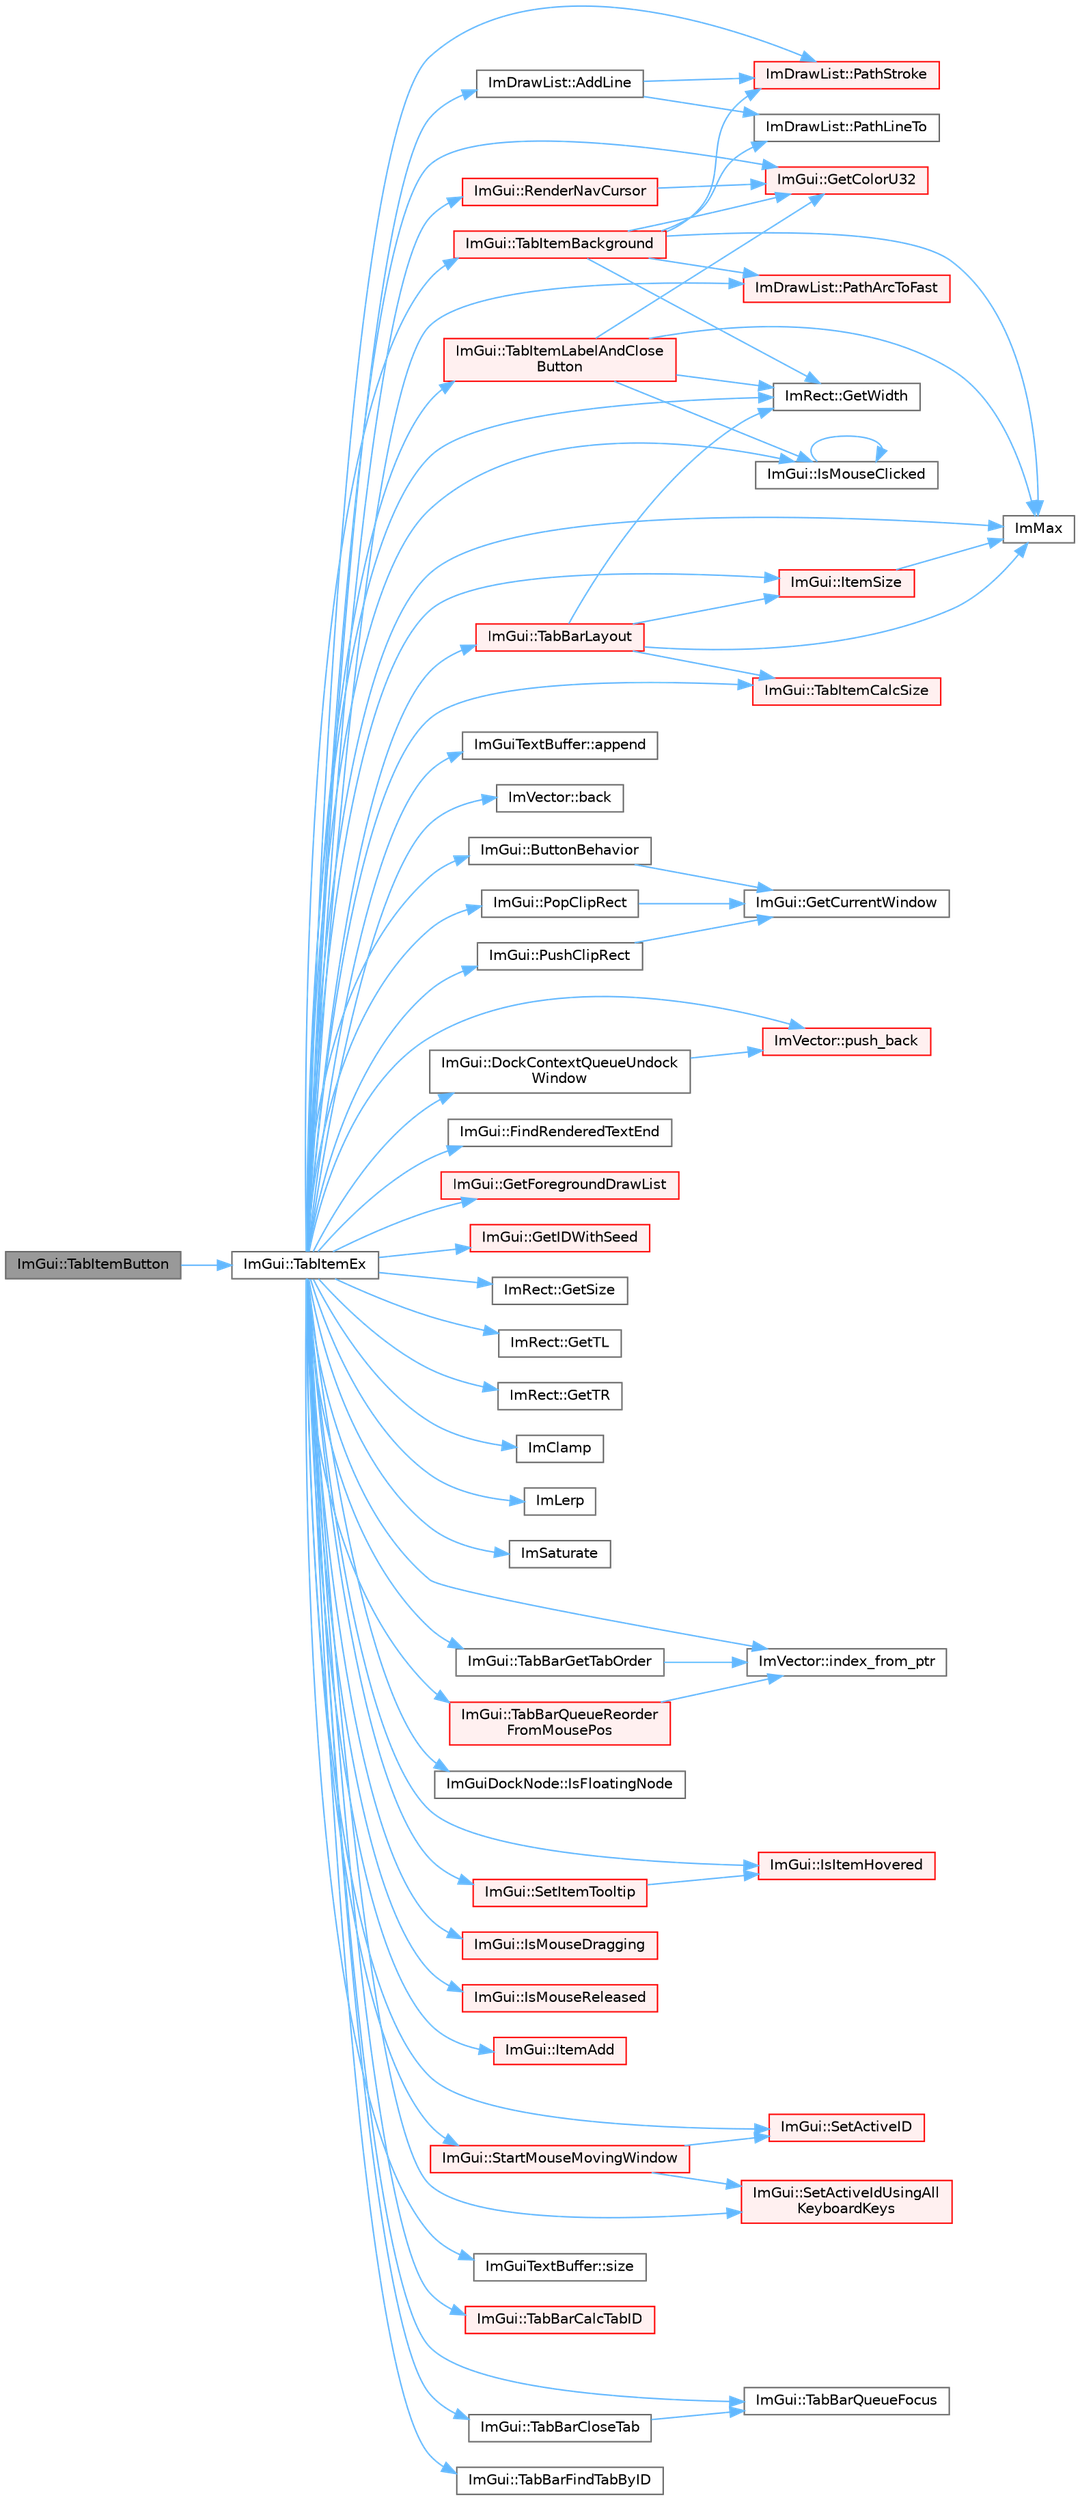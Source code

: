 digraph "ImGui::TabItemButton"
{
 // LATEX_PDF_SIZE
  bgcolor="transparent";
  edge [fontname=Helvetica,fontsize=10,labelfontname=Helvetica,labelfontsize=10];
  node [fontname=Helvetica,fontsize=10,shape=box,height=0.2,width=0.4];
  rankdir="LR";
  Node1 [id="Node000001",label="ImGui::TabItemButton",height=0.2,width=0.4,color="gray40", fillcolor="grey60", style="filled", fontcolor="black",tooltip=" "];
  Node1 -> Node2 [id="edge1_Node000001_Node000002",color="steelblue1",style="solid",tooltip=" "];
  Node2 [id="Node000002",label="ImGui::TabItemEx",height=0.2,width=0.4,color="grey40", fillcolor="white", style="filled",URL="$namespace_im_gui.html#a4e0986fc689e7855cd9a9099dc87dac5",tooltip=" "];
  Node2 -> Node3 [id="edge2_Node000002_Node000003",color="steelblue1",style="solid",tooltip=" "];
  Node3 [id="Node000003",label="ImDrawList::AddLine",height=0.2,width=0.4,color="grey40", fillcolor="white", style="filled",URL="$struct_im_draw_list.html#aa21e5a1c6e00239581f97d344fc0db61",tooltip=" "];
  Node3 -> Node4 [id="edge3_Node000003_Node000004",color="steelblue1",style="solid",tooltip=" "];
  Node4 [id="Node000004",label="ImDrawList::PathLineTo",height=0.2,width=0.4,color="grey40", fillcolor="white", style="filled",URL="$struct_im_draw_list.html#a828d944325ed58d8b57abd3647bffaaf",tooltip=" "];
  Node3 -> Node5 [id="edge4_Node000003_Node000005",color="steelblue1",style="solid",tooltip=" "];
  Node5 [id="Node000005",label="ImDrawList::PathStroke",height=0.2,width=0.4,color="red", fillcolor="#FFF0F0", style="filled",URL="$struct_im_draw_list.html#a60bf9040ef3d09b39c4ba8f5a2a68ae9",tooltip=" "];
  Node2 -> Node11 [id="edge5_Node000002_Node000011",color="steelblue1",style="solid",tooltip=" "];
  Node11 [id="Node000011",label="ImGuiTextBuffer::append",height=0.2,width=0.4,color="grey40", fillcolor="white", style="filled",URL="$struct_im_gui_text_buffer.html#a9101840866a9e5408ea1e25a779a40dc",tooltip=" "];
  Node2 -> Node12 [id="edge6_Node000002_Node000012",color="steelblue1",style="solid",tooltip=" "];
  Node12 [id="Node000012",label="ImVector::back",height=0.2,width=0.4,color="grey40", fillcolor="white", style="filled",URL="$struct_im_vector.html#a2d80e87e81b1b01143c8d8be93e6fde1",tooltip=" "];
  Node2 -> Node13 [id="edge7_Node000002_Node000013",color="steelblue1",style="solid",tooltip=" "];
  Node13 [id="Node000013",label="ImGui::ButtonBehavior",height=0.2,width=0.4,color="grey40", fillcolor="white", style="filled",URL="$namespace_im_gui.html#a65a4f18b1bc8ce0f351687922089f374",tooltip=" "];
  Node13 -> Node14 [id="edge8_Node000013_Node000014",color="steelblue1",style="solid",tooltip=" "];
  Node14 [id="Node000014",label="ImGui::GetCurrentWindow",height=0.2,width=0.4,color="grey40", fillcolor="white", style="filled",URL="$namespace_im_gui.html#ac452417b5004ca16a814a72cff153526",tooltip=" "];
  Node2 -> Node15 [id="edge9_Node000002_Node000015",color="steelblue1",style="solid",tooltip=" "];
  Node15 [id="Node000015",label="ImGui::DockContextQueueUndock\lWindow",height=0.2,width=0.4,color="grey40", fillcolor="white", style="filled",URL="$namespace_im_gui.html#ab69e2b00a8f62bbb626b5dbbb0ecaa46",tooltip=" "];
  Node15 -> Node16 [id="edge10_Node000015_Node000016",color="steelblue1",style="solid",tooltip=" "];
  Node16 [id="Node000016",label="ImVector::push_back",height=0.2,width=0.4,color="red", fillcolor="#FFF0F0", style="filled",URL="$struct_im_vector.html#aab5df48e0711a48bd12f3206e08c4108",tooltip=" "];
  Node2 -> Node19 [id="edge11_Node000002_Node000019",color="steelblue1",style="solid",tooltip=" "];
  Node19 [id="Node000019",label="ImGui::FindRenderedTextEnd",height=0.2,width=0.4,color="grey40", fillcolor="white", style="filled",URL="$namespace_im_gui.html#a7671e1dbc803a31b06081b52a771d83f",tooltip=" "];
  Node2 -> Node20 [id="edge12_Node000002_Node000020",color="steelblue1",style="solid",tooltip=" "];
  Node20 [id="Node000020",label="ImGui::GetColorU32",height=0.2,width=0.4,color="red", fillcolor="#FFF0F0", style="filled",URL="$namespace_im_gui.html#a0de2d9bd347d9866511eb8d014e62556",tooltip=" "];
  Node2 -> Node22 [id="edge13_Node000002_Node000022",color="steelblue1",style="solid",tooltip=" "];
  Node22 [id="Node000022",label="ImGui::GetForegroundDrawList",height=0.2,width=0.4,color="red", fillcolor="#FFF0F0", style="filled",URL="$namespace_im_gui.html#a77e1a981b472415e6613a2bd0966d817",tooltip=" "];
  Node2 -> Node29 [id="edge14_Node000002_Node000029",color="steelblue1",style="solid",tooltip=" "];
  Node29 [id="Node000029",label="ImGui::GetIDWithSeed",height=0.2,width=0.4,color="red", fillcolor="#FFF0F0", style="filled",URL="$namespace_im_gui.html#ab3bf101308fe641abc549bda537158f5",tooltip=" "];
  Node2 -> Node34 [id="edge15_Node000002_Node000034",color="steelblue1",style="solid",tooltip=" "];
  Node34 [id="Node000034",label="ImRect::GetSize",height=0.2,width=0.4,color="grey40", fillcolor="white", style="filled",URL="$struct_im_rect.html#ae459d9c50003058cfb34519a571aaf33",tooltip=" "];
  Node2 -> Node35 [id="edge16_Node000002_Node000035",color="steelblue1",style="solid",tooltip=" "];
  Node35 [id="Node000035",label="ImRect::GetTL",height=0.2,width=0.4,color="grey40", fillcolor="white", style="filled",URL="$struct_im_rect.html#a1d4d972329722b51dca4499cb5931b4b",tooltip=" "];
  Node2 -> Node36 [id="edge17_Node000002_Node000036",color="steelblue1",style="solid",tooltip=" "];
  Node36 [id="Node000036",label="ImRect::GetTR",height=0.2,width=0.4,color="grey40", fillcolor="white", style="filled",URL="$struct_im_rect.html#acae90248a96be4acf1524071fca1c3f3",tooltip=" "];
  Node2 -> Node37 [id="edge18_Node000002_Node000037",color="steelblue1",style="solid",tooltip=" "];
  Node37 [id="Node000037",label="ImRect::GetWidth",height=0.2,width=0.4,color="grey40", fillcolor="white", style="filled",URL="$struct_im_rect.html#afa75cb8491f20901c96166d17dcddac4",tooltip=" "];
  Node2 -> Node38 [id="edge19_Node000002_Node000038",color="steelblue1",style="solid",tooltip=" "];
  Node38 [id="Node000038",label="ImClamp",height=0.2,width=0.4,color="grey40", fillcolor="white", style="filled",URL="$imgui__internal_8h.html#a6e61ede308bfd68c7434e17905a29fc8",tooltip=" "];
  Node2 -> Node39 [id="edge20_Node000002_Node000039",color="steelblue1",style="solid",tooltip=" "];
  Node39 [id="Node000039",label="ImLerp",height=0.2,width=0.4,color="grey40", fillcolor="white", style="filled",URL="$imgui__internal_8h.html#a1d7813429922346e44eebd82d13f777c",tooltip=" "];
  Node2 -> Node7 [id="edge21_Node000002_Node000007",color="steelblue1",style="solid",tooltip=" "];
  Node7 [id="Node000007",label="ImMax",height=0.2,width=0.4,color="grey40", fillcolor="white", style="filled",URL="$imgui__internal_8h.html#a7667efd95147d0422f140917c71a9226",tooltip=" "];
  Node2 -> Node40 [id="edge22_Node000002_Node000040",color="steelblue1",style="solid",tooltip=" "];
  Node40 [id="Node000040",label="ImSaturate",height=0.2,width=0.4,color="grey40", fillcolor="white", style="filled",URL="$imgui__internal_8h.html#acab424daf09fa4cb151b56403d8afcae",tooltip=" "];
  Node2 -> Node41 [id="edge23_Node000002_Node000041",color="steelblue1",style="solid",tooltip=" "];
  Node41 [id="Node000041",label="ImVector::index_from_ptr",height=0.2,width=0.4,color="grey40", fillcolor="white", style="filled",URL="$struct_im_vector.html#a3fd48379f807eeb01fb9da39afa30dc7",tooltip=" "];
  Node2 -> Node42 [id="edge24_Node000002_Node000042",color="steelblue1",style="solid",tooltip=" "];
  Node42 [id="Node000042",label="ImGuiDockNode::IsFloatingNode",height=0.2,width=0.4,color="grey40", fillcolor="white", style="filled",URL="$struct_im_gui_dock_node.html#a65218fbb8d4629246096dd8fe5d1f219",tooltip=" "];
  Node2 -> Node43 [id="edge25_Node000002_Node000043",color="steelblue1",style="solid",tooltip=" "];
  Node43 [id="Node000043",label="ImGui::IsItemHovered",height=0.2,width=0.4,color="red", fillcolor="#FFF0F0", style="filled",URL="$namespace_im_gui.html#ac9a400eff3a9561d95e80486c52a660b",tooltip=" "];
  Node2 -> Node49 [id="edge26_Node000002_Node000049",color="steelblue1",style="solid",tooltip=" "];
  Node49 [id="Node000049",label="ImGui::IsMouseClicked",height=0.2,width=0.4,color="grey40", fillcolor="white", style="filled",URL="$namespace_im_gui.html#a2d430db9485d0b3d86d51d5436225495",tooltip=" "];
  Node49 -> Node49 [id="edge27_Node000049_Node000049",color="steelblue1",style="solid",tooltip=" "];
  Node2 -> Node50 [id="edge28_Node000002_Node000050",color="steelblue1",style="solid",tooltip=" "];
  Node50 [id="Node000050",label="ImGui::IsMouseDragging",height=0.2,width=0.4,color="red", fillcolor="#FFF0F0", style="filled",URL="$namespace_im_gui.html#a0fc57160c83b9f2707fa762f8ac2f8ba",tooltip=" "];
  Node2 -> Node52 [id="edge29_Node000002_Node000052",color="steelblue1",style="solid",tooltip=" "];
  Node52 [id="Node000052",label="ImGui::IsMouseReleased",height=0.2,width=0.4,color="red", fillcolor="#FFF0F0", style="filled",URL="$namespace_im_gui.html#ae53a0c1818d2804e3b1331f0c1777434",tooltip=" "];
  Node2 -> Node61 [id="edge30_Node000002_Node000061",color="steelblue1",style="solid",tooltip=" "];
  Node61 [id="Node000061",label="ImGui::ItemAdd",height=0.2,width=0.4,color="red", fillcolor="#FFF0F0", style="filled",URL="$namespace_im_gui.html#a0c2ccafc8d403c02a6590ac21157b9ac",tooltip=" "];
  Node2 -> Node105 [id="edge31_Node000002_Node000105",color="steelblue1",style="solid",tooltip=" "];
  Node105 [id="Node000105",label="ImGui::ItemSize",height=0.2,width=0.4,color="red", fillcolor="#FFF0F0", style="filled",URL="$namespace_im_gui.html#a4b5818a652d943ea54e0cec9fb3943d7",tooltip=" "];
  Node105 -> Node7 [id="edge32_Node000105_Node000007",color="steelblue1",style="solid",tooltip=" "];
  Node2 -> Node67 [id="edge33_Node000002_Node000067",color="steelblue1",style="solid",tooltip=" "];
  Node67 [id="Node000067",label="ImDrawList::PathArcToFast",height=0.2,width=0.4,color="red", fillcolor="#FFF0F0", style="filled",URL="$struct_im_draw_list.html#a6d307c6de1a6522e76fa410e8fe96fcc",tooltip=" "];
  Node2 -> Node5 [id="edge34_Node000002_Node000005",color="steelblue1",style="solid",tooltip=" "];
  Node2 -> Node107 [id="edge35_Node000002_Node000107",color="steelblue1",style="solid",tooltip=" "];
  Node107 [id="Node000107",label="ImGui::PopClipRect",height=0.2,width=0.4,color="grey40", fillcolor="white", style="filled",URL="$namespace_im_gui.html#aef1c8a6e5a3c70cb10d03d2a2a66dfd8",tooltip=" "];
  Node107 -> Node14 [id="edge36_Node000107_Node000014",color="steelblue1",style="solid",tooltip=" "];
  Node2 -> Node16 [id="edge37_Node000002_Node000016",color="steelblue1",style="solid",tooltip=" "];
  Node2 -> Node108 [id="edge38_Node000002_Node000108",color="steelblue1",style="solid",tooltip=" "];
  Node108 [id="Node000108",label="ImGui::PushClipRect",height=0.2,width=0.4,color="grey40", fillcolor="white", style="filled",URL="$namespace_im_gui.html#a11c8bd8676e1281e15b24c9615b6904a",tooltip=" "];
  Node108 -> Node14 [id="edge39_Node000108_Node000014",color="steelblue1",style="solid",tooltip=" "];
  Node2 -> Node109 [id="edge40_Node000002_Node000109",color="steelblue1",style="solid",tooltip=" "];
  Node109 [id="Node000109",label="ImGui::RenderNavCursor",height=0.2,width=0.4,color="red", fillcolor="#FFF0F0", style="filled",URL="$namespace_im_gui.html#a2722dcfe26c7f6e8cd522102ef5b7df2",tooltip=" "];
  Node109 -> Node20 [id="edge41_Node000109_Node000020",color="steelblue1",style="solid",tooltip=" "];
  Node2 -> Node111 [id="edge42_Node000002_Node000111",color="steelblue1",style="solid",tooltip=" "];
  Node111 [id="Node000111",label="ImGui::SetActiveID",height=0.2,width=0.4,color="red", fillcolor="#FFF0F0", style="filled",URL="$namespace_im_gui.html#a27b8ace13a8c421ee8405f0cbebe4ead",tooltip=" "];
  Node2 -> Node113 [id="edge43_Node000002_Node000113",color="steelblue1",style="solid",tooltip=" "];
  Node113 [id="Node000113",label="ImGui::SetActiveIdUsingAll\lKeyboardKeys",height=0.2,width=0.4,color="red", fillcolor="#FFF0F0", style="filled",URL="$namespace_im_gui.html#a5e5b2b1969b119d6932116f28fbd4d53",tooltip=" "];
  Node2 -> Node115 [id="edge44_Node000002_Node000115",color="steelblue1",style="solid",tooltip=" "];
  Node115 [id="Node000115",label="ImGui::SetItemTooltip",height=0.2,width=0.4,color="red", fillcolor="#FFF0F0", style="filled",URL="$namespace_im_gui.html#a3685a04624f724222fa78824de3a1c63",tooltip=" "];
  Node115 -> Node43 [id="edge45_Node000115_Node000043",color="steelblue1",style="solid",tooltip=" "];
  Node2 -> Node522 [id="edge46_Node000002_Node000522",color="steelblue1",style="solid",tooltip=" "];
  Node522 [id="Node000522",label="ImGuiTextBuffer::size",height=0.2,width=0.4,color="grey40", fillcolor="white", style="filled",URL="$struct_im_gui_text_buffer.html#a2811fcd43e0224eb3bd0f3464b634289",tooltip=" "];
  Node2 -> Node496 [id="edge47_Node000002_Node000496",color="steelblue1",style="solid",tooltip=" "];
  Node496 [id="Node000496",label="ImGui::StartMouseMovingWindow",height=0.2,width=0.4,color="red", fillcolor="#FFF0F0", style="filled",URL="$namespace_im_gui.html#afd03199380411a711c74893434d91258",tooltip=" "];
  Node496 -> Node111 [id="edge48_Node000496_Node000111",color="steelblue1",style="solid",tooltip=" "];
  Node496 -> Node113 [id="edge49_Node000496_Node000113",color="steelblue1",style="solid",tooltip=" "];
  Node2 -> Node523 [id="edge50_Node000002_Node000523",color="steelblue1",style="solid",tooltip=" "];
  Node523 [id="Node000523",label="ImGui::TabBarCalcTabID",height=0.2,width=0.4,color="red", fillcolor="#FFF0F0", style="filled",URL="$namespace_im_gui.html#a2519d160c1656bd613cc93fe05ed83c1",tooltip=" "];
  Node2 -> Node524 [id="edge51_Node000002_Node000524",color="steelblue1",style="solid",tooltip=" "];
  Node524 [id="Node000524",label="ImGui::TabBarCloseTab",height=0.2,width=0.4,color="grey40", fillcolor="white", style="filled",URL="$namespace_im_gui.html#ac2d6de29959e0be692d15e4cefce5929",tooltip=" "];
  Node524 -> Node525 [id="edge52_Node000524_Node000525",color="steelblue1",style="solid",tooltip=" "];
  Node525 [id="Node000525",label="ImGui::TabBarQueueFocus",height=0.2,width=0.4,color="grey40", fillcolor="white", style="filled",URL="$namespace_im_gui.html#a6808a631d32de769e33eaac85ff3d85c",tooltip=" "];
  Node2 -> Node227 [id="edge53_Node000002_Node000227",color="steelblue1",style="solid",tooltip=" "];
  Node227 [id="Node000227",label="ImGui::TabBarFindTabByID",height=0.2,width=0.4,color="grey40", fillcolor="white", style="filled",URL="$namespace_im_gui.html#a892525a74a6206eabbeb851071b3119a",tooltip=" "];
  Node2 -> Node228 [id="edge54_Node000002_Node000228",color="steelblue1",style="solid",tooltip=" "];
  Node228 [id="Node000228",label="ImGui::TabBarGetTabOrder",height=0.2,width=0.4,color="grey40", fillcolor="white", style="filled",URL="$namespace_im_gui.html#ab09f008d445dd058ed21cf46041ce9bd",tooltip=" "];
  Node228 -> Node41 [id="edge55_Node000228_Node000041",color="steelblue1",style="solid",tooltip=" "];
  Node2 -> Node217 [id="edge56_Node000002_Node000217",color="steelblue1",style="solid",tooltip=" "];
  Node217 [id="Node000217",label="ImGui::TabBarLayout",height=0.2,width=0.4,color="red", fillcolor="#FFF0F0", style="filled",URL="$namespace_im_gui.html#a1526bb8d42b3fa38e1c702500d1ff601",tooltip=" "];
  Node217 -> Node37 [id="edge57_Node000217_Node000037",color="steelblue1",style="solid",tooltip=" "];
  Node217 -> Node7 [id="edge58_Node000217_Node000007",color="steelblue1",style="solid",tooltip=" "];
  Node217 -> Node105 [id="edge59_Node000217_Node000105",color="steelblue1",style="solid",tooltip=" "];
  Node217 -> Node302 [id="edge60_Node000217_Node000302",color="steelblue1",style="solid",tooltip=" "];
  Node302 [id="Node000302",label="ImGui::TabItemCalcSize",height=0.2,width=0.4,color="red", fillcolor="#FFF0F0", style="filled",URL="$namespace_im_gui.html#aa6e4bacb44f42ff99c11420d099b1dc2",tooltip=" "];
  Node2 -> Node525 [id="edge61_Node000002_Node000525",color="steelblue1",style="solid",tooltip=" "];
  Node2 -> Node526 [id="edge62_Node000002_Node000526",color="steelblue1",style="solid",tooltip=" "];
  Node526 [id="Node000526",label="ImGui::TabBarQueueReorder\lFromMousePos",height=0.2,width=0.4,color="red", fillcolor="#FFF0F0", style="filled",URL="$namespace_im_gui.html#a71f399cebfd6cf108c545cc691d77248",tooltip=" "];
  Node526 -> Node41 [id="edge63_Node000526_Node000041",color="steelblue1",style="solid",tooltip=" "];
  Node2 -> Node395 [id="edge64_Node000002_Node000395",color="steelblue1",style="solid",tooltip=" "];
  Node395 [id="Node000395",label="ImGui::TabItemBackground",height=0.2,width=0.4,color="red", fillcolor="#FFF0F0", style="filled",URL="$namespace_im_gui.html#a87fc45357f733cb2a378e098d2855243",tooltip=" "];
  Node395 -> Node20 [id="edge65_Node000395_Node000020",color="steelblue1",style="solid",tooltip=" "];
  Node395 -> Node37 [id="edge66_Node000395_Node000037",color="steelblue1",style="solid",tooltip=" "];
  Node395 -> Node7 [id="edge67_Node000395_Node000007",color="steelblue1",style="solid",tooltip=" "];
  Node395 -> Node67 [id="edge68_Node000395_Node000067",color="steelblue1",style="solid",tooltip=" "];
  Node395 -> Node4 [id="edge69_Node000395_Node000004",color="steelblue1",style="solid",tooltip=" "];
  Node395 -> Node5 [id="edge70_Node000395_Node000005",color="steelblue1",style="solid",tooltip=" "];
  Node2 -> Node302 [id="edge71_Node000002_Node000302",color="steelblue1",style="solid",tooltip=" "];
  Node2 -> Node396 [id="edge72_Node000002_Node000396",color="steelblue1",style="solid",tooltip=" "];
  Node396 [id="Node000396",label="ImGui::TabItemLabelAndClose\lButton",height=0.2,width=0.4,color="red", fillcolor="#FFF0F0", style="filled",URL="$namespace_im_gui.html#abbdb2619721c7ecaca3fb03d9d905003",tooltip=" "];
  Node396 -> Node20 [id="edge73_Node000396_Node000020",color="steelblue1",style="solid",tooltip=" "];
  Node396 -> Node37 [id="edge74_Node000396_Node000037",color="steelblue1",style="solid",tooltip=" "];
  Node396 -> Node7 [id="edge75_Node000396_Node000007",color="steelblue1",style="solid",tooltip=" "];
  Node396 -> Node49 [id="edge76_Node000396_Node000049",color="steelblue1",style="solid",tooltip=" "];
}
